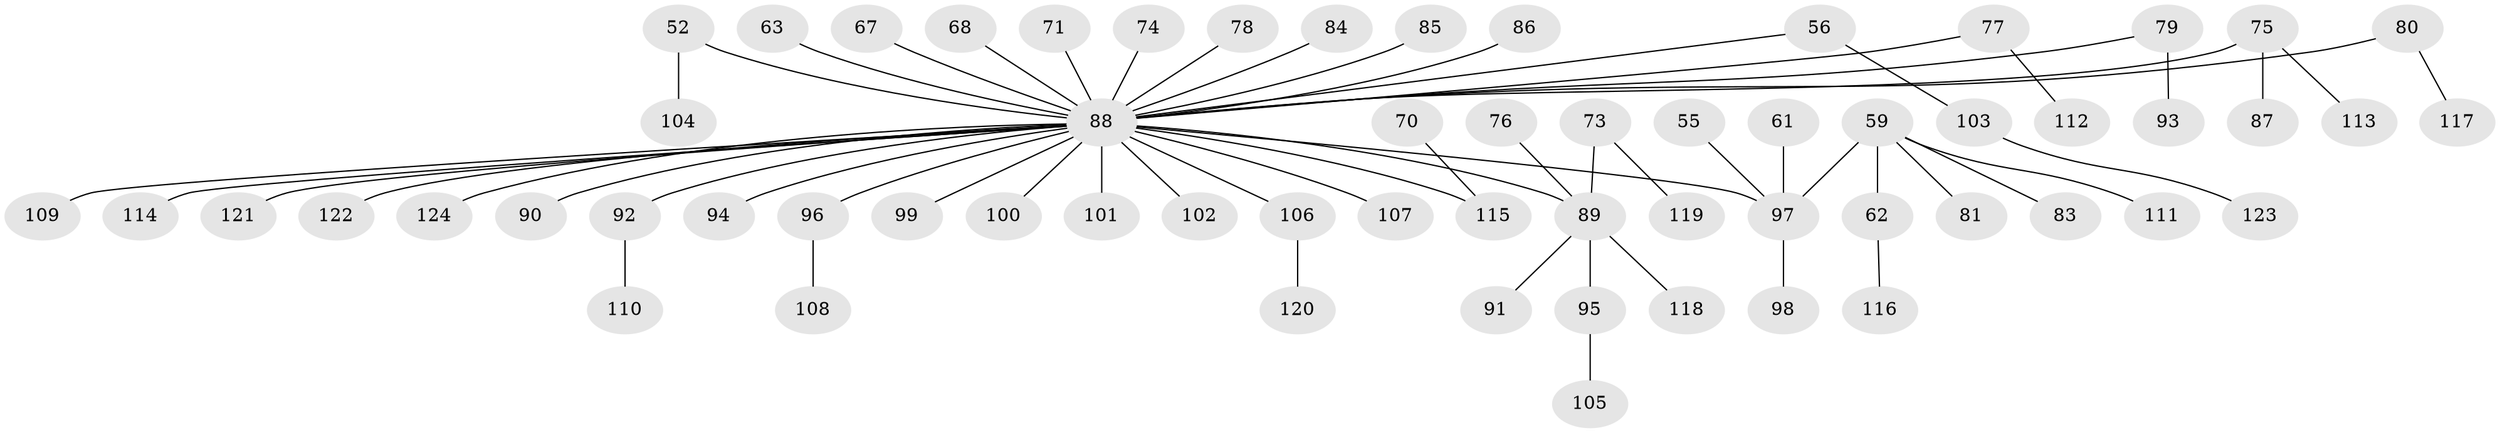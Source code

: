 // original degree distribution, {5: 0.04838709677419355, 4: 0.08064516129032258, 6: 0.008064516129032258, 7: 0.008064516129032258, 3: 0.13709677419354838, 2: 0.18548387096774194, 1: 0.532258064516129}
// Generated by graph-tools (version 1.1) at 2025/53/03/09/25 04:53:26]
// undirected, 62 vertices, 61 edges
graph export_dot {
graph [start="1"]
  node [color=gray90,style=filled];
  52;
  55;
  56;
  59;
  61;
  62;
  63;
  67;
  68;
  70;
  71;
  73;
  74;
  75 [super="+57"];
  76;
  77;
  78;
  79;
  80;
  81;
  83;
  84;
  85;
  86;
  87;
  88 [super="+11+82+64+65+72+21+38+43+37+20+39+44+51+35+58+53+54+47+48+60+69"];
  89 [super="+66"];
  90;
  91;
  92 [super="+41"];
  93;
  94;
  95;
  96 [super="+49"];
  97 [super="+10+16+17"];
  98;
  99;
  100;
  101;
  102;
  103;
  104;
  105;
  106;
  107;
  108;
  109;
  110;
  111;
  112;
  113;
  114;
  115 [super="+23"];
  116;
  117;
  118;
  119;
  120;
  121;
  122;
  123;
  124;
  52 -- 104;
  52 -- 88;
  55 -- 97;
  56 -- 103;
  56 -- 88;
  59 -- 62;
  59 -- 81;
  59 -- 83;
  59 -- 111;
  59 -- 97;
  61 -- 97;
  62 -- 116;
  63 -- 88;
  67 -- 88;
  68 -- 88;
  70 -- 115;
  71 -- 88;
  73 -- 119;
  73 -- 89;
  74 -- 88;
  75 -- 113;
  75 -- 88;
  75 -- 87;
  76 -- 89;
  77 -- 112;
  77 -- 88;
  78 -- 88;
  79 -- 93;
  79 -- 88;
  80 -- 117;
  80 -- 88;
  84 -- 88;
  85 -- 88;
  86 -- 88;
  88 -- 121;
  88 -- 107;
  88 -- 94;
  88 -- 101;
  88 -- 102;
  88 -- 114;
  88 -- 115;
  88 -- 124;
  88 -- 89;
  88 -- 97;
  88 -- 99;
  88 -- 100;
  88 -- 122;
  88 -- 90;
  88 -- 106;
  88 -- 109;
  88 -- 92;
  88 -- 96;
  89 -- 95;
  89 -- 118;
  89 -- 91;
  92 -- 110;
  95 -- 105;
  96 -- 108;
  97 -- 98;
  103 -- 123;
  106 -- 120;
}
